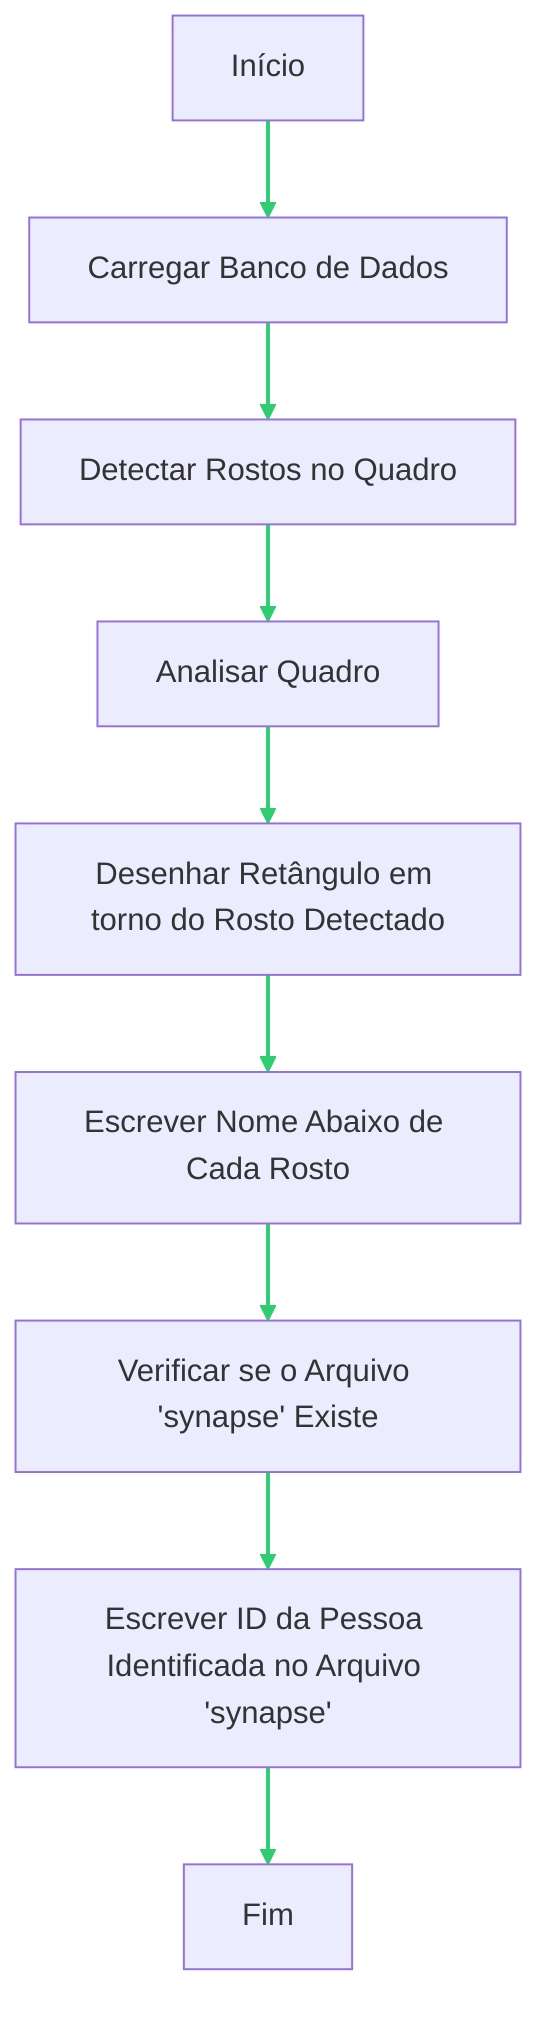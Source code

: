 graph TB
  A[Início] --> B[Carregar Banco de Dados]
  B --> C[Detectar Rostos no Quadro]
  C --> D[Analisar Quadro]
  D --> E[Desenhar Retângulo em torno do Rosto Detectado]
  E --> F[Escrever Nome Abaixo de Cada Rosto]
  F --> G[Verificar se o Arquivo 'synapse' Existe]
  G --> H[Escrever ID da Pessoa Identificada no Arquivo 'synapse']
  H --> I[Fim]
  linkStyle 0 stroke:#2ecd71,stroke-width:2px;
  linkStyle 1 stroke:#2ecd71,stroke-width:2px;
  linkStyle 2 stroke:#2ecd71,stroke-width:2px;
  linkStyle 3 stroke:#2ecd71,stroke-width:2px;
  linkStyle 4 stroke:#2ecd71,stroke-width:2px;
  linkStyle 5 stroke:#2ecd71,stroke-width:2px;
  linkStyle 6 stroke:#2ecd71,stroke-width:2px;
  linkStyle 7 stroke:#2ecd71,stroke-width:2px;